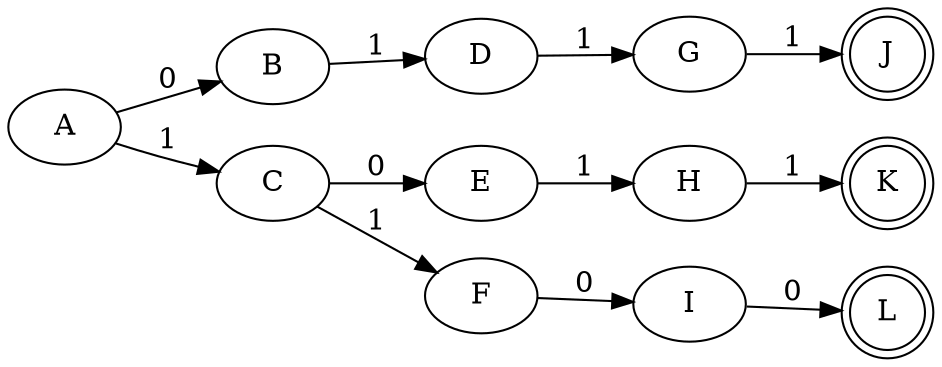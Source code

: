 digraph dfa {
    rankdir="LR"
    
    A->B[label="0"]
    A->C[label="1"]
    B->D[label="1"]
    C->E[label="0"]
    C->F[label="1"]
    D->G[label="1"]
    E->H[label="1"]
    F->I[label="0"]
    
    node [shape="doublecircle"]
    G->J[label="1"]
    H->K[label="1"]
    I->L[label="0"]
}

